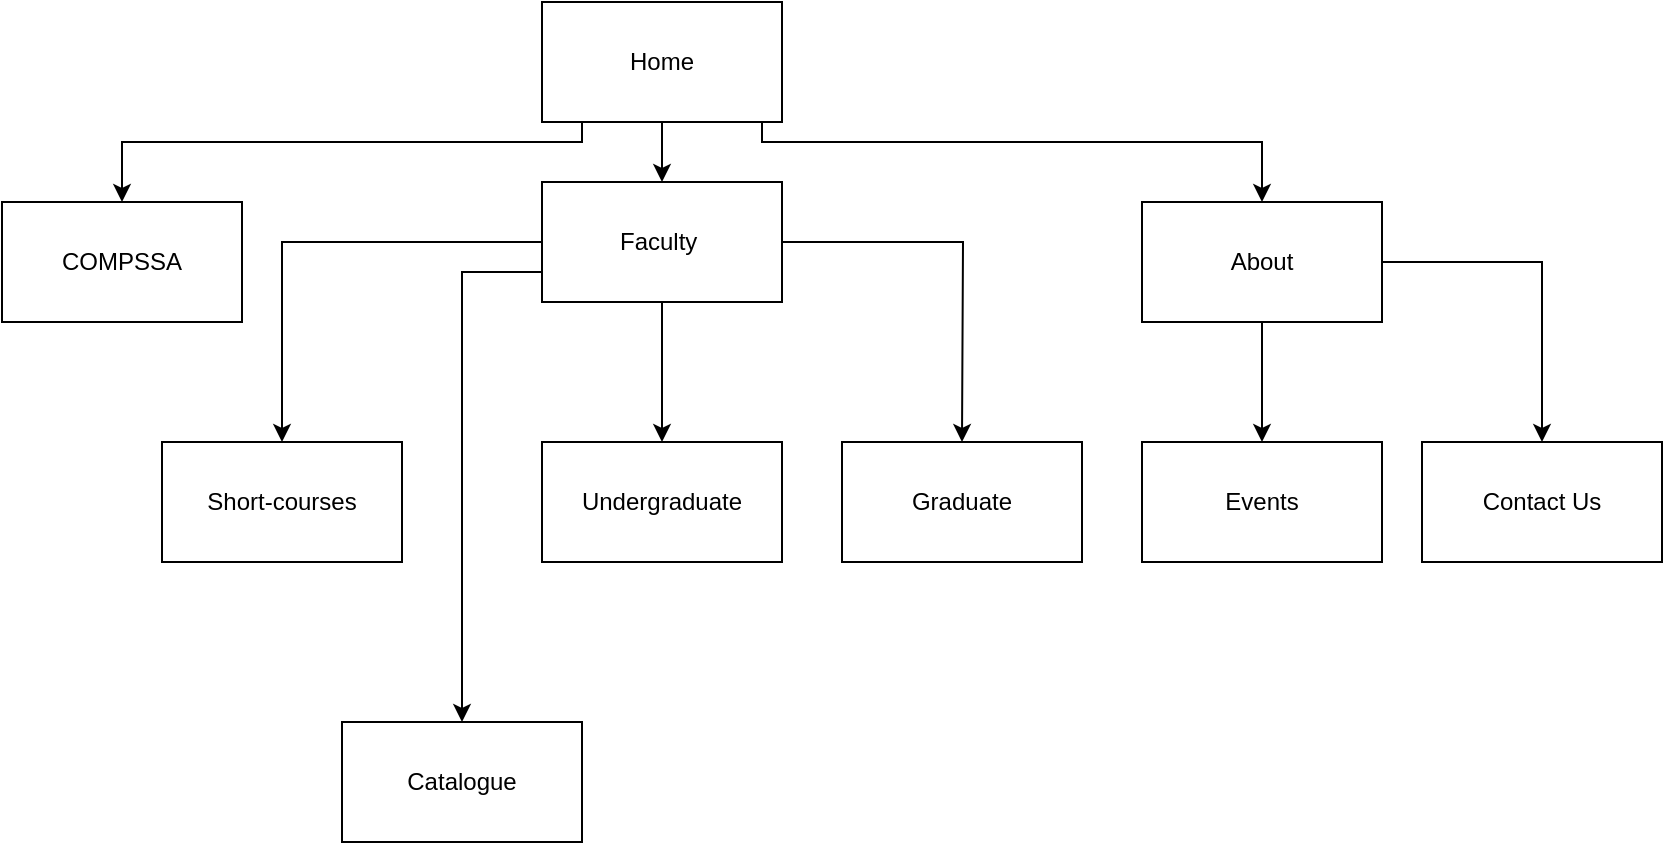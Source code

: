 <mxfile version="20.8.16" type="device"><diagram name="Page-1" id="DS4VOPR28AwkwZBuF_47"><mxGraphModel dx="864" dy="508" grid="1" gridSize="10" guides="1" tooltips="1" connect="1" arrows="1" fold="1" page="1" pageScale="1" pageWidth="850" pageHeight="1100" math="0" shadow="0"><root><mxCell id="0"/><mxCell id="1" parent="0"/><mxCell id="i_EBKqvUXqPNqAv7eIS1-3" style="edgeStyle=orthogonalEdgeStyle;rounded=0;orthogonalLoop=1;jettySize=auto;html=1;" edge="1" parent="1" source="i_EBKqvUXqPNqAv7eIS1-1" target="i_EBKqvUXqPNqAv7eIS1-2"><mxGeometry relative="1" as="geometry"><Array as="points"><mxPoint x="430" y="90"/><mxPoint x="680" y="90"/></Array></mxGeometry></mxCell><mxCell id="i_EBKqvUXqPNqAv7eIS1-4" style="edgeStyle=orthogonalEdgeStyle;rounded=0;orthogonalLoop=1;jettySize=auto;html=1;exitX=0.5;exitY=1;exitDx=0;exitDy=0;" edge="1" parent="1" source="i_EBKqvUXqPNqAv7eIS1-1"><mxGeometry relative="1" as="geometry"><mxPoint x="380" y="110" as="targetPoint"/></mxGeometry></mxCell><mxCell id="i_EBKqvUXqPNqAv7eIS1-6" style="edgeStyle=orthogonalEdgeStyle;rounded=0;orthogonalLoop=1;jettySize=auto;html=1;" edge="1" parent="1" source="i_EBKqvUXqPNqAv7eIS1-1" target="i_EBKqvUXqPNqAv7eIS1-5"><mxGeometry relative="1" as="geometry"><Array as="points"><mxPoint x="340" y="90"/></Array></mxGeometry></mxCell><mxCell id="i_EBKqvUXqPNqAv7eIS1-1" value="Home" style="rounded=0;whiteSpace=wrap;html=1;" vertex="1" parent="1"><mxGeometry x="320" y="20" width="120" height="60" as="geometry"/></mxCell><mxCell id="i_EBKqvUXqPNqAv7eIS1-8" style="edgeStyle=orthogonalEdgeStyle;rounded=0;orthogonalLoop=1;jettySize=auto;html=1;exitX=0.5;exitY=1;exitDx=0;exitDy=0;" edge="1" parent="1" source="i_EBKqvUXqPNqAv7eIS1-2"><mxGeometry relative="1" as="geometry"><mxPoint x="680" y="240" as="targetPoint"/></mxGeometry></mxCell><mxCell id="i_EBKqvUXqPNqAv7eIS1-17" style="edgeStyle=orthogonalEdgeStyle;rounded=0;orthogonalLoop=1;jettySize=auto;html=1;" edge="1" parent="1" source="i_EBKqvUXqPNqAv7eIS1-2" target="i_EBKqvUXqPNqAv7eIS1-16"><mxGeometry relative="1" as="geometry"/></mxCell><mxCell id="i_EBKqvUXqPNqAv7eIS1-2" value="About" style="rounded=0;whiteSpace=wrap;html=1;" vertex="1" parent="1"><mxGeometry x="620" y="120" width="120" height="60" as="geometry"/></mxCell><mxCell id="i_EBKqvUXqPNqAv7eIS1-5" value="COMPSSA" style="rounded=0;whiteSpace=wrap;html=1;" vertex="1" parent="1"><mxGeometry x="50" y="120" width="120" height="60" as="geometry"/></mxCell><mxCell id="i_EBKqvUXqPNqAv7eIS1-11" style="edgeStyle=orthogonalEdgeStyle;rounded=0;orthogonalLoop=1;jettySize=auto;html=1;exitX=0.5;exitY=1;exitDx=0;exitDy=0;" edge="1" parent="1" source="i_EBKqvUXqPNqAv7eIS1-7" target="i_EBKqvUXqPNqAv7eIS1-10"><mxGeometry relative="1" as="geometry"/></mxCell><mxCell id="i_EBKqvUXqPNqAv7eIS1-12" style="edgeStyle=orthogonalEdgeStyle;rounded=0;orthogonalLoop=1;jettySize=auto;html=1;exitX=1;exitY=0.5;exitDx=0;exitDy=0;" edge="1" parent="1" source="i_EBKqvUXqPNqAv7eIS1-7"><mxGeometry relative="1" as="geometry"><mxPoint x="530" y="240" as="targetPoint"/></mxGeometry></mxCell><mxCell id="i_EBKqvUXqPNqAv7eIS1-14" style="edgeStyle=orthogonalEdgeStyle;rounded=0;orthogonalLoop=1;jettySize=auto;html=1;" edge="1" parent="1" source="i_EBKqvUXqPNqAv7eIS1-7" target="i_EBKqvUXqPNqAv7eIS1-13"><mxGeometry relative="1" as="geometry"/></mxCell><mxCell id="i_EBKqvUXqPNqAv7eIS1-19" style="edgeStyle=orthogonalEdgeStyle;rounded=0;orthogonalLoop=1;jettySize=auto;html=1;exitX=0;exitY=0.75;exitDx=0;exitDy=0;" edge="1" parent="1" source="i_EBKqvUXqPNqAv7eIS1-7" target="i_EBKqvUXqPNqAv7eIS1-18"><mxGeometry relative="1" as="geometry"/></mxCell><mxCell id="i_EBKqvUXqPNqAv7eIS1-7" value="Faculty&amp;nbsp;" style="rounded=0;whiteSpace=wrap;html=1;" vertex="1" parent="1"><mxGeometry x="320" y="110" width="120" height="60" as="geometry"/></mxCell><mxCell id="i_EBKqvUXqPNqAv7eIS1-9" value="Events" style="rounded=0;whiteSpace=wrap;html=1;" vertex="1" parent="1"><mxGeometry x="620" y="240" width="120" height="60" as="geometry"/></mxCell><mxCell id="i_EBKqvUXqPNqAv7eIS1-10" value="Undergraduate" style="rounded=0;whiteSpace=wrap;html=1;" vertex="1" parent="1"><mxGeometry x="320" y="240" width="120" height="60" as="geometry"/></mxCell><mxCell id="i_EBKqvUXqPNqAv7eIS1-13" value="Short-courses" style="rounded=0;whiteSpace=wrap;html=1;" vertex="1" parent="1"><mxGeometry x="130" y="240" width="120" height="60" as="geometry"/></mxCell><mxCell id="i_EBKqvUXqPNqAv7eIS1-15" value="Graduate" style="rounded=0;whiteSpace=wrap;html=1;" vertex="1" parent="1"><mxGeometry x="470" y="240" width="120" height="60" as="geometry"/></mxCell><mxCell id="i_EBKqvUXqPNqAv7eIS1-16" value="Contact Us" style="rounded=0;whiteSpace=wrap;html=1;" vertex="1" parent="1"><mxGeometry x="760" y="240" width="120" height="60" as="geometry"/></mxCell><mxCell id="i_EBKqvUXqPNqAv7eIS1-18" value="Catalogue" style="rounded=0;whiteSpace=wrap;html=1;" vertex="1" parent="1"><mxGeometry x="220" y="380" width="120" height="60" as="geometry"/></mxCell></root></mxGraphModel></diagram></mxfile>